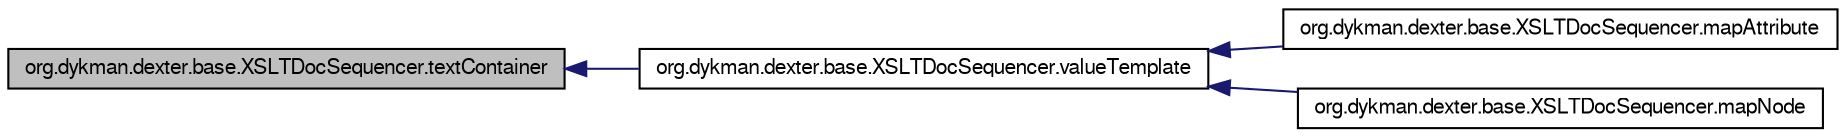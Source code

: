 digraph G
{
  bgcolor="transparent";
  edge [fontname="FreeSans",fontsize=10,labelfontname="FreeSans",labelfontsize=10];
  node [fontname="FreeSans",fontsize=10,shape=record];
  rankdir=LR;
  Node1 [label="org.dykman.dexter.base.XSLTDocSequencer.textContainer",height=0.2,width=0.4,color="black", fillcolor="grey75", style="filled" fontcolor="black"];
  Node1 -> Node2 [dir=back,color="midnightblue",fontsize=10,style="solid",fontname="FreeSans"];
  Node2 [label="org.dykman.dexter.base.XSLTDocSequencer.valueTemplate",height=0.2,width=0.4,color="black",URL="$classorg_1_1dykman_1_1dexter_1_1base_1_1XSLTDocSequencer.html#421c6058683bc52c84ca7b9ff8c16f06"];
  Node2 -> Node3 [dir=back,color="midnightblue",fontsize=10,style="solid",fontname="FreeSans"];
  Node3 [label="org.dykman.dexter.base.XSLTDocSequencer.mapAttribute",height=0.2,width=0.4,color="black",URL="$classorg_1_1dykman_1_1dexter_1_1base_1_1XSLTDocSequencer.html#2b916af0099481345c847059157cd0d2"];
  Node2 -> Node4 [dir=back,color="midnightblue",fontsize=10,style="solid",fontname="FreeSans"];
  Node4 [label="org.dykman.dexter.base.XSLTDocSequencer.mapNode",height=0.2,width=0.4,color="black",URL="$classorg_1_1dykman_1_1dexter_1_1base_1_1XSLTDocSequencer.html#afca6a4d91fdae44c206538ddd5f8bdc"];
}
